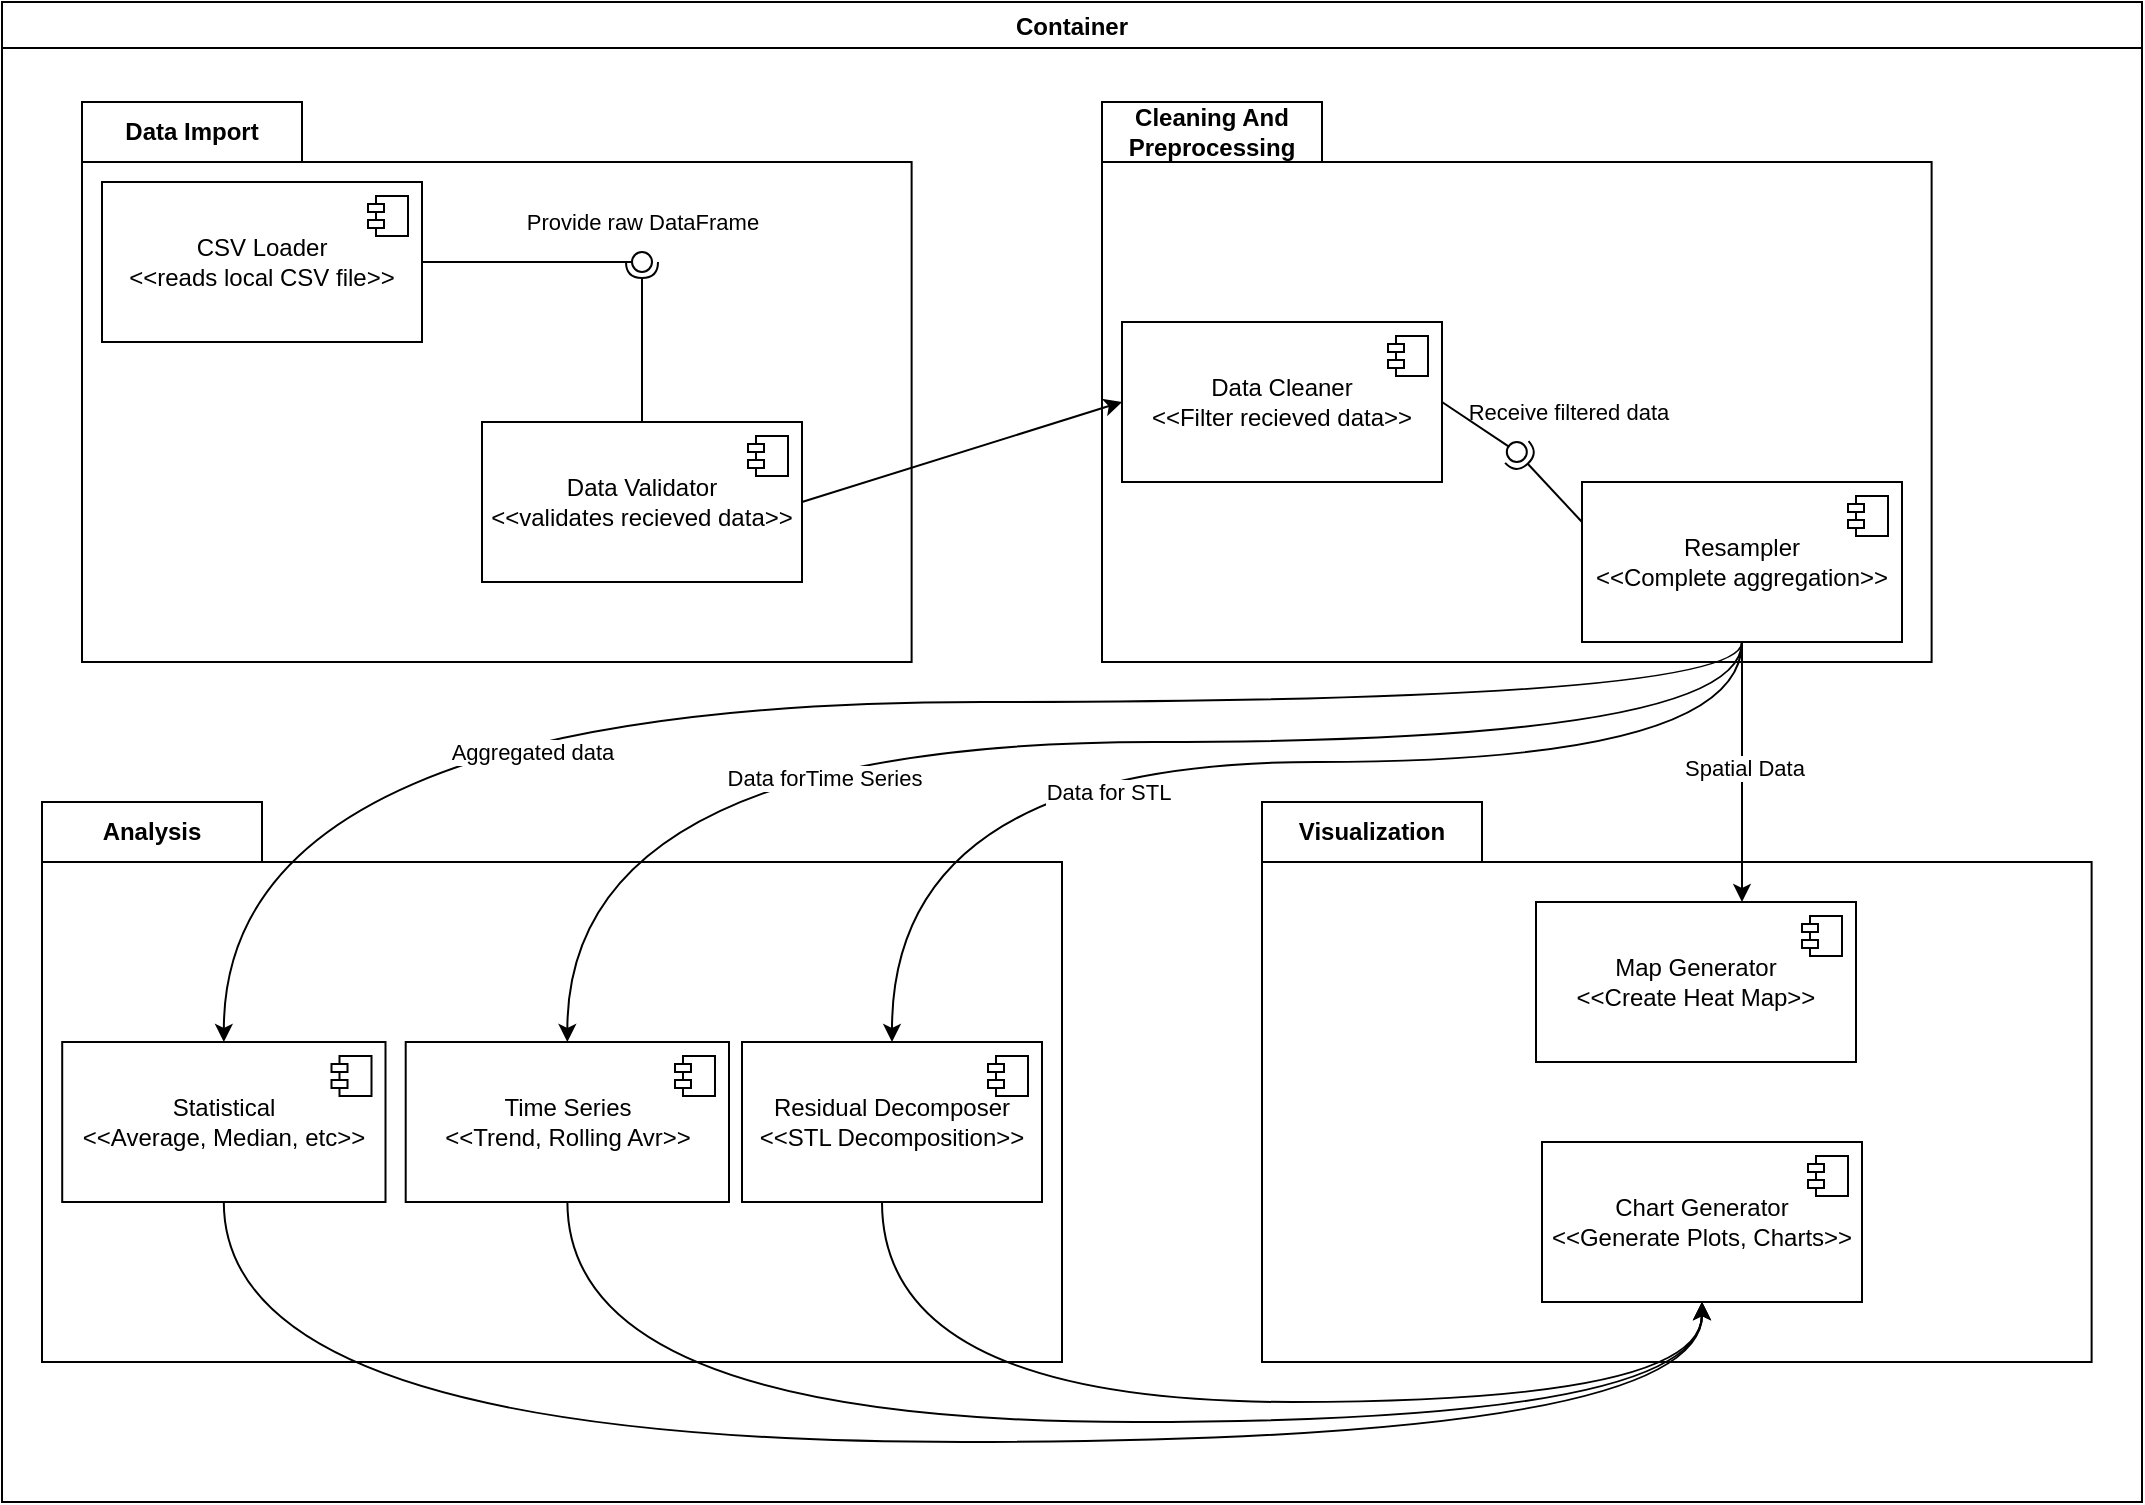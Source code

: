 <mxfile version="27.0.4">
  <diagram name="Страница — 1" id="NZqVw3bPNmLYLqP5PNTb">
    <mxGraphModel dx="2253" dy="785" grid="1" gridSize="10" guides="1" tooltips="1" connect="1" arrows="1" fold="1" page="1" pageScale="1" pageWidth="827" pageHeight="1169" math="0" shadow="0">
      <root>
        <mxCell id="0" />
        <mxCell id="1" parent="0" />
        <mxCell id="c1SwUmAtLZVccJc67YoZ-4" value="Container" style="swimlane;fillColor=default;" vertex="1" parent="1">
          <mxGeometry x="-100" y="200" width="1070" height="750" as="geometry" />
        </mxCell>
        <mxCell id="c1SwUmAtLZVccJc67YoZ-6" value="Data Import" style="shape=folder;fontStyle=1;tabWidth=110;tabHeight=30;tabPosition=left;html=1;boundedLbl=1;labelInHeader=1;container=1;collapsible=0;whiteSpace=wrap;fillColor=default;" vertex="1" parent="c1SwUmAtLZVccJc67YoZ-4">
          <mxGeometry x="40" y="50" width="414.81" height="280" as="geometry" />
        </mxCell>
        <mxCell id="c1SwUmAtLZVccJc67YoZ-7" value="" style="html=1;strokeColor=none;resizeWidth=1;resizeHeight=1;fillColor=none;part=1;connectable=0;allowArrows=0;deletable=0;whiteSpace=wrap;" vertex="1" parent="c1SwUmAtLZVccJc67YoZ-6">
          <mxGeometry width="414.81" height="196.0" relative="1" as="geometry">
            <mxPoint y="30" as="offset" />
          </mxGeometry>
        </mxCell>
        <mxCell id="c1SwUmAtLZVccJc67YoZ-8" value="CSV Loader&lt;br&gt;&amp;lt;&amp;lt;reads local CSV file&amp;gt;&amp;gt;" style="html=1;dropTarget=0;whiteSpace=wrap;" vertex="1" parent="c1SwUmAtLZVccJc67YoZ-6">
          <mxGeometry x="10" y="40" width="160" height="80" as="geometry" />
        </mxCell>
        <mxCell id="c1SwUmAtLZVccJc67YoZ-9" value="" style="shape=module;jettyWidth=8;jettyHeight=4;" vertex="1" parent="c1SwUmAtLZVccJc67YoZ-8">
          <mxGeometry x="1" width="20" height="20" relative="1" as="geometry">
            <mxPoint x="-27" y="7" as="offset" />
          </mxGeometry>
        </mxCell>
        <mxCell id="c1SwUmAtLZVccJc67YoZ-10" value="Data Validator&lt;br&gt;&amp;lt;&amp;lt;validates recieved data&amp;gt;&amp;gt;" style="html=1;dropTarget=0;whiteSpace=wrap;" vertex="1" parent="c1SwUmAtLZVccJc67YoZ-6">
          <mxGeometry x="200" y="160" width="160" height="80" as="geometry" />
        </mxCell>
        <mxCell id="c1SwUmAtLZVccJc67YoZ-11" value="" style="shape=module;jettyWidth=8;jettyHeight=4;" vertex="1" parent="c1SwUmAtLZVccJc67YoZ-10">
          <mxGeometry x="1" width="20" height="20" relative="1" as="geometry">
            <mxPoint x="-27" y="7" as="offset" />
          </mxGeometry>
        </mxCell>
        <mxCell id="c1SwUmAtLZVccJc67YoZ-17" value="" style="rounded=0;orthogonalLoop=1;jettySize=auto;html=1;endArrow=halfCircle;endFill=0;endSize=6;strokeWidth=1;sketch=0;exitX=0.5;exitY=0;exitDx=0;exitDy=0;entryX=0.471;entryY=1.1;entryDx=0;entryDy=0;entryPerimeter=0;" edge="1" target="c1SwUmAtLZVccJc67YoZ-19" parent="c1SwUmAtLZVccJc67YoZ-6" source="c1SwUmAtLZVccJc67YoZ-10">
          <mxGeometry relative="1" as="geometry">
            <mxPoint x="300" y="95" as="sourcePoint" />
            <mxPoint x="280" y="90" as="targetPoint" />
          </mxGeometry>
        </mxCell>
        <mxCell id="c1SwUmAtLZVccJc67YoZ-18" value="" style="rounded=0;orthogonalLoop=1;jettySize=auto;html=1;endArrow=oval;endFill=0;sketch=0;sourcePerimeterSpacing=0;targetPerimeterSpacing=0;endSize=10;exitX=1;exitY=0.5;exitDx=0;exitDy=0;" edge="1" target="c1SwUmAtLZVccJc67YoZ-19" parent="c1SwUmAtLZVccJc67YoZ-6" source="c1SwUmAtLZVccJc67YoZ-8">
          <mxGeometry relative="1" as="geometry">
            <mxPoint x="260" y="95" as="sourcePoint" />
          </mxGeometry>
        </mxCell>
        <mxCell id="c1SwUmAtLZVccJc67YoZ-21" value="Provide raw DataFrame" style="edgeLabel;html=1;align=center;verticalAlign=middle;resizable=0;points=[];" vertex="1" connectable="0" parent="c1SwUmAtLZVccJc67YoZ-18">
          <mxGeometry x="0.164" relative="1" as="geometry">
            <mxPoint x="46" y="-20" as="offset" />
          </mxGeometry>
        </mxCell>
        <mxCell id="c1SwUmAtLZVccJc67YoZ-19" value="" style="ellipse;whiteSpace=wrap;html=1;align=center;aspect=fixed;fillColor=none;strokeColor=none;resizable=0;perimeter=centerPerimeter;rotatable=0;allowArrows=0;points=[];outlineConnect=1;" vertex="1" parent="c1SwUmAtLZVccJc67YoZ-6">
          <mxGeometry x="275" y="75" width="10" height="10" as="geometry" />
        </mxCell>
        <mxCell id="c1SwUmAtLZVccJc67YoZ-22" value="Cleaning And Preprocessing" style="shape=folder;fontStyle=1;tabWidth=110;tabHeight=30;tabPosition=left;html=1;boundedLbl=1;labelInHeader=1;container=1;collapsible=0;whiteSpace=wrap;" vertex="1" parent="c1SwUmAtLZVccJc67YoZ-4">
          <mxGeometry x="550" y="50" width="414.81" height="280" as="geometry" />
        </mxCell>
        <mxCell id="c1SwUmAtLZVccJc67YoZ-23" value="" style="html=1;strokeColor=none;resizeWidth=1;resizeHeight=1;fillColor=none;part=1;connectable=0;allowArrows=0;deletable=0;whiteSpace=wrap;" vertex="1" parent="c1SwUmAtLZVccJc67YoZ-22">
          <mxGeometry width="414.81" height="196.0" relative="1" as="geometry">
            <mxPoint y="30" as="offset" />
          </mxGeometry>
        </mxCell>
        <mxCell id="c1SwUmAtLZVccJc67YoZ-24" value="Data Cleaner&lt;br&gt;&amp;lt;&amp;lt;Filter recieved data&amp;gt;&amp;gt;" style="html=1;dropTarget=0;whiteSpace=wrap;" vertex="1" parent="c1SwUmAtLZVccJc67YoZ-22">
          <mxGeometry x="10" y="110" width="160" height="80" as="geometry" />
        </mxCell>
        <mxCell id="c1SwUmAtLZVccJc67YoZ-25" value="" style="shape=module;jettyWidth=8;jettyHeight=4;" vertex="1" parent="c1SwUmAtLZVccJc67YoZ-24">
          <mxGeometry x="1" width="20" height="20" relative="1" as="geometry">
            <mxPoint x="-27" y="7" as="offset" />
          </mxGeometry>
        </mxCell>
        <mxCell id="c1SwUmAtLZVccJc67YoZ-26" value="Resampler&lt;br&gt;&amp;lt;&amp;lt;Complete aggregation&amp;gt;&amp;gt;" style="html=1;dropTarget=0;whiteSpace=wrap;" vertex="1" parent="c1SwUmAtLZVccJc67YoZ-22">
          <mxGeometry x="240" y="190" width="160" height="80" as="geometry" />
        </mxCell>
        <mxCell id="c1SwUmAtLZVccJc67YoZ-27" value="" style="shape=module;jettyWidth=8;jettyHeight=4;" vertex="1" parent="c1SwUmAtLZVccJc67YoZ-26">
          <mxGeometry x="1" width="20" height="20" relative="1" as="geometry">
            <mxPoint x="-27" y="7" as="offset" />
          </mxGeometry>
        </mxCell>
        <mxCell id="c1SwUmAtLZVccJc67YoZ-28" value="" style="rounded=0;orthogonalLoop=1;jettySize=auto;html=1;endArrow=halfCircle;endFill=0;endSize=6;strokeWidth=1;sketch=0;exitX=0;exitY=0.25;exitDx=0;exitDy=0;entryX=0.471;entryY=1.1;entryDx=0;entryDy=0;entryPerimeter=0;" edge="1" parent="c1SwUmAtLZVccJc67YoZ-22" source="c1SwUmAtLZVccJc67YoZ-26" target="c1SwUmAtLZVccJc67YoZ-31">
          <mxGeometry relative="1" as="geometry">
            <mxPoint x="300" y="95" as="sourcePoint" />
            <mxPoint x="280" y="90" as="targetPoint" />
          </mxGeometry>
        </mxCell>
        <mxCell id="c1SwUmAtLZVccJc67YoZ-32" value="Receive filtered data" style="edgeLabel;html=1;align=center;verticalAlign=middle;resizable=0;points=[];" vertex="1" connectable="0" parent="c1SwUmAtLZVccJc67YoZ-28">
          <mxGeometry x="0.056" relative="1" as="geometry">
            <mxPoint x="10" y="-37" as="offset" />
          </mxGeometry>
        </mxCell>
        <mxCell id="c1SwUmAtLZVccJc67YoZ-29" value="" style="rounded=0;orthogonalLoop=1;jettySize=auto;html=1;endArrow=oval;endFill=0;sketch=0;sourcePerimeterSpacing=0;targetPerimeterSpacing=0;endSize=10;exitX=1;exitY=0.5;exitDx=0;exitDy=0;" edge="1" parent="c1SwUmAtLZVccJc67YoZ-22" source="c1SwUmAtLZVccJc67YoZ-24" target="c1SwUmAtLZVccJc67YoZ-31">
          <mxGeometry relative="1" as="geometry">
            <mxPoint x="260" y="95" as="sourcePoint" />
          </mxGeometry>
        </mxCell>
        <mxCell id="c1SwUmAtLZVccJc67YoZ-31" value="" style="ellipse;whiteSpace=wrap;html=1;align=center;aspect=fixed;fillColor=none;strokeColor=none;resizable=0;perimeter=centerPerimeter;rotatable=0;allowArrows=0;points=[];outlineConnect=1;" vertex="1" parent="c1SwUmAtLZVccJc67YoZ-22">
          <mxGeometry x="202.41" y="170" width="10" height="10" as="geometry" />
        </mxCell>
        <mxCell id="c1SwUmAtLZVccJc67YoZ-33" value="" style="endArrow=classic;html=1;rounded=0;entryX=0;entryY=0.5;entryDx=0;entryDy=0;exitX=1;exitY=0.5;exitDx=0;exitDy=0;" edge="1" parent="c1SwUmAtLZVccJc67YoZ-4" source="c1SwUmAtLZVccJc67YoZ-10" target="c1SwUmAtLZVccJc67YoZ-24">
          <mxGeometry width="50" height="50" relative="1" as="geometry">
            <mxPoint x="430" y="280" as="sourcePoint" />
            <mxPoint x="480" y="230" as="targetPoint" />
          </mxGeometry>
        </mxCell>
        <mxCell id="c1SwUmAtLZVccJc67YoZ-34" value="Analysis" style="shape=folder;fontStyle=1;tabWidth=110;tabHeight=30;tabPosition=left;html=1;boundedLbl=1;labelInHeader=1;container=1;collapsible=0;whiteSpace=wrap;" vertex="1" parent="c1SwUmAtLZVccJc67YoZ-4">
          <mxGeometry x="20" y="400" width="510" height="280" as="geometry" />
        </mxCell>
        <mxCell id="c1SwUmAtLZVccJc67YoZ-35" value="" style="html=1;strokeColor=none;resizeWidth=1;resizeHeight=1;fillColor=none;part=1;connectable=0;allowArrows=0;deletable=0;whiteSpace=wrap;" vertex="1" parent="c1SwUmAtLZVccJc67YoZ-34">
          <mxGeometry width="510" height="196.0" relative="1" as="geometry">
            <mxPoint y="30" as="offset" />
          </mxGeometry>
        </mxCell>
        <mxCell id="c1SwUmAtLZVccJc67YoZ-36" value="&lt;div&gt;Statistical&lt;/div&gt;&amp;lt;&amp;lt;Average, Median, etc&amp;gt;&amp;gt;" style="html=1;dropTarget=0;whiteSpace=wrap;" vertex="1" parent="c1SwUmAtLZVccJc67YoZ-34">
          <mxGeometry x="10.103" y="120" width="161.645" height="80" as="geometry" />
        </mxCell>
        <mxCell id="c1SwUmAtLZVccJc67YoZ-37" value="" style="shape=module;jettyWidth=8;jettyHeight=4;" vertex="1" parent="c1SwUmAtLZVccJc67YoZ-36">
          <mxGeometry x="1" width="20" height="20" relative="1" as="geometry">
            <mxPoint x="-27" y="7" as="offset" />
          </mxGeometry>
        </mxCell>
        <mxCell id="c1SwUmAtLZVccJc67YoZ-38" value="Time Series&lt;br&gt;&amp;lt;&amp;lt;Trend, Rolling Avr&amp;gt;&amp;gt;" style="html=1;dropTarget=0;whiteSpace=wrap;" vertex="1" parent="c1SwUmAtLZVccJc67YoZ-34">
          <mxGeometry x="181.851" y="120" width="161.645" height="80" as="geometry" />
        </mxCell>
        <mxCell id="c1SwUmAtLZVccJc67YoZ-39" value="" style="shape=module;jettyWidth=8;jettyHeight=4;" vertex="1" parent="c1SwUmAtLZVccJc67YoZ-38">
          <mxGeometry x="1" width="20" height="20" relative="1" as="geometry">
            <mxPoint x="-27" y="7" as="offset" />
          </mxGeometry>
        </mxCell>
        <mxCell id="c1SwUmAtLZVccJc67YoZ-54" value="Residual Decomposer&lt;br&gt;&amp;lt;&amp;lt;STL Decomposition&amp;gt;&amp;gt;" style="html=1;dropTarget=0;whiteSpace=wrap;" vertex="1" parent="c1SwUmAtLZVccJc67YoZ-34">
          <mxGeometry x="350" y="120" width="150" height="80" as="geometry" />
        </mxCell>
        <mxCell id="c1SwUmAtLZVccJc67YoZ-55" value="" style="shape=module;jettyWidth=8;jettyHeight=4;" vertex="1" parent="c1SwUmAtLZVccJc67YoZ-54">
          <mxGeometry x="1" width="20" height="20" relative="1" as="geometry">
            <mxPoint x="-27" y="7" as="offset" />
          </mxGeometry>
        </mxCell>
        <mxCell id="c1SwUmAtLZVccJc67YoZ-44" value="Visualization" style="shape=folder;fontStyle=1;tabWidth=110;tabHeight=30;tabPosition=left;html=1;boundedLbl=1;labelInHeader=1;container=1;collapsible=0;whiteSpace=wrap;" vertex="1" parent="c1SwUmAtLZVccJc67YoZ-4">
          <mxGeometry x="630" y="400" width="414.81" height="280" as="geometry" />
        </mxCell>
        <mxCell id="c1SwUmAtLZVccJc67YoZ-45" value="" style="html=1;strokeColor=none;resizeWidth=1;resizeHeight=1;fillColor=none;part=1;connectable=0;allowArrows=0;deletable=0;whiteSpace=wrap;" vertex="1" parent="c1SwUmAtLZVccJc67YoZ-44">
          <mxGeometry width="414.81" height="196.0" relative="1" as="geometry">
            <mxPoint y="30" as="offset" />
          </mxGeometry>
        </mxCell>
        <mxCell id="c1SwUmAtLZVccJc67YoZ-46" value="Map Generator&lt;br&gt;&amp;lt;&amp;lt;Create Heat Map&amp;gt;&amp;gt;" style="html=1;dropTarget=0;whiteSpace=wrap;" vertex="1" parent="c1SwUmAtLZVccJc67YoZ-44">
          <mxGeometry x="137" y="50" width="160" height="80" as="geometry" />
        </mxCell>
        <mxCell id="c1SwUmAtLZVccJc67YoZ-47" value="" style="shape=module;jettyWidth=8;jettyHeight=4;" vertex="1" parent="c1SwUmAtLZVccJc67YoZ-46">
          <mxGeometry x="1" width="20" height="20" relative="1" as="geometry">
            <mxPoint x="-27" y="7" as="offset" />
          </mxGeometry>
        </mxCell>
        <mxCell id="c1SwUmAtLZVccJc67YoZ-48" value="Chart Generator&lt;br&gt;&amp;lt;&amp;lt;Generate Plots, Charts&amp;gt;&amp;gt;" style="html=1;dropTarget=0;whiteSpace=wrap;" vertex="1" parent="c1SwUmAtLZVccJc67YoZ-44">
          <mxGeometry x="140" y="170" width="160" height="80" as="geometry" />
        </mxCell>
        <mxCell id="c1SwUmAtLZVccJc67YoZ-49" value="" style="shape=module;jettyWidth=8;jettyHeight=4;" vertex="1" parent="c1SwUmAtLZVccJc67YoZ-48">
          <mxGeometry x="1" width="20" height="20" relative="1" as="geometry">
            <mxPoint x="-27" y="7" as="offset" />
          </mxGeometry>
        </mxCell>
        <mxCell id="c1SwUmAtLZVccJc67YoZ-56" style="edgeStyle=orthogonalEdgeStyle;rounded=0;orthogonalLoop=1;jettySize=auto;html=1;entryX=0.5;entryY=0;entryDx=0;entryDy=0;curved=1;" edge="1" parent="c1SwUmAtLZVccJc67YoZ-4" source="c1SwUmAtLZVccJc67YoZ-26" target="c1SwUmAtLZVccJc67YoZ-36">
          <mxGeometry relative="1" as="geometry">
            <Array as="points">
              <mxPoint x="870" y="350" />
              <mxPoint x="111" y="350" />
            </Array>
          </mxGeometry>
        </mxCell>
        <mxCell id="c1SwUmAtLZVccJc67YoZ-59" value="Aggregated data" style="edgeLabel;html=1;align=center;verticalAlign=middle;resizable=0;points=[];" vertex="1" connectable="0" parent="c1SwUmAtLZVccJc67YoZ-56">
          <mxGeometry x="0.324" y="25" relative="1" as="geometry">
            <mxPoint as="offset" />
          </mxGeometry>
        </mxCell>
        <mxCell id="c1SwUmAtLZVccJc67YoZ-57" style="edgeStyle=orthogonalEdgeStyle;rounded=0;orthogonalLoop=1;jettySize=auto;html=1;entryX=0.5;entryY=0;entryDx=0;entryDy=0;curved=1;" edge="1" parent="c1SwUmAtLZVccJc67YoZ-4" source="c1SwUmAtLZVccJc67YoZ-26" target="c1SwUmAtLZVccJc67YoZ-38">
          <mxGeometry relative="1" as="geometry">
            <Array as="points">
              <mxPoint x="870" y="370" />
              <mxPoint x="283" y="370" />
            </Array>
          </mxGeometry>
        </mxCell>
        <mxCell id="c1SwUmAtLZVccJc67YoZ-60" value="Data forTime Series" style="edgeLabel;html=1;align=center;verticalAlign=middle;resizable=0;points=[];" vertex="1" connectable="0" parent="c1SwUmAtLZVccJc67YoZ-57">
          <mxGeometry x="0.293" y="18" relative="1" as="geometry">
            <mxPoint as="offset" />
          </mxGeometry>
        </mxCell>
        <mxCell id="c1SwUmAtLZVccJc67YoZ-58" style="edgeStyle=orthogonalEdgeStyle;rounded=0;orthogonalLoop=1;jettySize=auto;html=1;entryX=0.5;entryY=0;entryDx=0;entryDy=0;curved=1;" edge="1" parent="c1SwUmAtLZVccJc67YoZ-4" source="c1SwUmAtLZVccJc67YoZ-26" target="c1SwUmAtLZVccJc67YoZ-54">
          <mxGeometry relative="1" as="geometry">
            <Array as="points">
              <mxPoint x="870" y="380" />
              <mxPoint x="445" y="380" />
            </Array>
          </mxGeometry>
        </mxCell>
        <mxCell id="c1SwUmAtLZVccJc67YoZ-61" value="Data for STL" style="edgeLabel;html=1;align=center;verticalAlign=middle;resizable=0;points=[];" vertex="1" connectable="0" parent="c1SwUmAtLZVccJc67YoZ-58">
          <mxGeometry x="0.206" y="15" relative="1" as="geometry">
            <mxPoint as="offset" />
          </mxGeometry>
        </mxCell>
        <mxCell id="c1SwUmAtLZVccJc67YoZ-62" style="edgeStyle=orthogonalEdgeStyle;rounded=0;orthogonalLoop=1;jettySize=auto;html=1;entryX=0.5;entryY=1;entryDx=0;entryDy=0;curved=1;" edge="1" parent="c1SwUmAtLZVccJc67YoZ-4" source="c1SwUmAtLZVccJc67YoZ-36" target="c1SwUmAtLZVccJc67YoZ-48">
          <mxGeometry relative="1" as="geometry">
            <Array as="points">
              <mxPoint x="111" y="720" />
              <mxPoint x="850" y="720" />
            </Array>
          </mxGeometry>
        </mxCell>
        <mxCell id="c1SwUmAtLZVccJc67YoZ-63" style="edgeStyle=orthogonalEdgeStyle;rounded=0;orthogonalLoop=1;jettySize=auto;html=1;entryX=0.5;entryY=1;entryDx=0;entryDy=0;curved=1;" edge="1" parent="c1SwUmAtLZVccJc67YoZ-4" source="c1SwUmAtLZVccJc67YoZ-38" target="c1SwUmAtLZVccJc67YoZ-48">
          <mxGeometry relative="1" as="geometry">
            <Array as="points">
              <mxPoint x="283" y="710" />
              <mxPoint x="850" y="710" />
            </Array>
          </mxGeometry>
        </mxCell>
        <mxCell id="c1SwUmAtLZVccJc67YoZ-64" style="edgeStyle=orthogonalEdgeStyle;rounded=0;orthogonalLoop=1;jettySize=auto;html=1;entryX=0.5;entryY=1;entryDx=0;entryDy=0;curved=1;" edge="1" parent="c1SwUmAtLZVccJc67YoZ-4" source="c1SwUmAtLZVccJc67YoZ-54" target="c1SwUmAtLZVccJc67YoZ-48">
          <mxGeometry relative="1" as="geometry">
            <Array as="points">
              <mxPoint x="440" y="700" />
              <mxPoint x="850" y="700" />
            </Array>
          </mxGeometry>
        </mxCell>
        <mxCell id="c1SwUmAtLZVccJc67YoZ-65" style="edgeStyle=orthogonalEdgeStyle;rounded=0;orthogonalLoop=1;jettySize=auto;html=1;curved=1;" edge="1" parent="c1SwUmAtLZVccJc67YoZ-4" source="c1SwUmAtLZVccJc67YoZ-26" target="c1SwUmAtLZVccJc67YoZ-46">
          <mxGeometry relative="1" as="geometry">
            <Array as="points">
              <mxPoint x="870" y="420" />
              <mxPoint x="870" y="420" />
            </Array>
          </mxGeometry>
        </mxCell>
        <mxCell id="c1SwUmAtLZVccJc67YoZ-66" value="Spatial Data" style="edgeLabel;html=1;align=center;verticalAlign=middle;resizable=0;points=[];" vertex="1" connectable="0" parent="c1SwUmAtLZVccJc67YoZ-65">
          <mxGeometry x="-0.031" y="1" relative="1" as="geometry">
            <mxPoint as="offset" />
          </mxGeometry>
        </mxCell>
      </root>
    </mxGraphModel>
  </diagram>
</mxfile>
